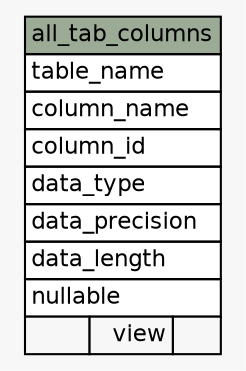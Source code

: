 // dot 2.26.0 on Linux 2.6.32-504.el6.x86_64
// SchemaSpy rev 590
digraph "all_tab_columns" {
  graph [
    rankdir="RL"
    bgcolor="#f7f7f7"
    nodesep="0.18"
    ranksep="0.46"
    fontname="Helvetica"
    fontsize="11"
  ];
  node [
    fontname="Helvetica"
    fontsize="11"
    shape="plaintext"
  ];
  edge [
    arrowsize="0.8"
  ];
  "all_tab_columns" [
    label=<
    <TABLE BORDER="0" CELLBORDER="1" CELLSPACING="0" BGCOLOR="#ffffff">
      <TR><TD COLSPAN="3" BGCOLOR="#9bab96" ALIGN="CENTER">all_tab_columns</TD></TR>
      <TR><TD PORT="table_name" COLSPAN="3" ALIGN="LEFT">table_name</TD></TR>
      <TR><TD PORT="column_name" COLSPAN="3" ALIGN="LEFT">column_name</TD></TR>
      <TR><TD PORT="column_id" COLSPAN="3" ALIGN="LEFT">column_id</TD></TR>
      <TR><TD PORT="data_type" COLSPAN="3" ALIGN="LEFT">data_type</TD></TR>
      <TR><TD PORT="data_precision" COLSPAN="3" ALIGN="LEFT">data_precision</TD></TR>
      <TR><TD PORT="data_length" COLSPAN="3" ALIGN="LEFT">data_length</TD></TR>
      <TR><TD PORT="nullable" COLSPAN="3" ALIGN="LEFT">nullable</TD></TR>
      <TR><TD ALIGN="LEFT" BGCOLOR="#f7f7f7">  </TD><TD ALIGN="RIGHT" BGCOLOR="#f7f7f7">view</TD><TD ALIGN="RIGHT" BGCOLOR="#f7f7f7">  </TD></TR>
    </TABLE>>
    URL="tables/all_tab_columns.html"
    tooltip="all_tab_columns"
  ];
}
